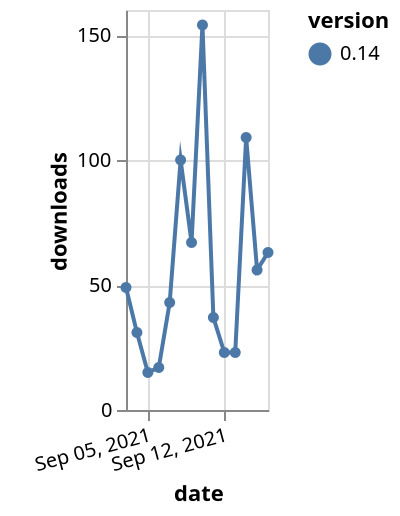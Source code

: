 {"$schema": "https://vega.github.io/schema/vega-lite/v5.json", "description": "A simple bar chart with embedded data.", "data": {"values": [{"date": "2021-09-03", "total": 78596, "delta": 49, "version": "0.14"}, {"date": "2021-09-04", "total": 78627, "delta": 31, "version": "0.14"}, {"date": "2021-09-05", "total": 78642, "delta": 15, "version": "0.14"}, {"date": "2021-09-06", "total": 78659, "delta": 17, "version": "0.14"}, {"date": "2021-09-07", "total": 78702, "delta": 43, "version": "0.14"}, {"date": "2021-09-08", "total": 78802, "delta": 100, "version": "0.14"}, {"date": "2021-09-09", "total": 78869, "delta": 67, "version": "0.14"}, {"date": "2021-09-10", "total": 79023, "delta": 154, "version": "0.14"}, {"date": "2021-09-11", "total": 79060, "delta": 37, "version": "0.14"}, {"date": "2021-09-12", "total": 79083, "delta": 23, "version": "0.14"}, {"date": "2021-09-13", "total": 79106, "delta": 23, "version": "0.14"}, {"date": "2021-09-14", "total": 79215, "delta": 109, "version": "0.14"}, {"date": "2021-09-15", "total": 79271, "delta": 56, "version": "0.14"}, {"date": "2021-09-16", "total": 79334, "delta": 63, "version": "0.14"}]}, "width": "container", "mark": {"type": "line", "point": {"filled": true}}, "encoding": {"x": {"field": "date", "type": "temporal", "timeUnit": "yearmonthdate", "title": "date", "axis": {"labelAngle": -15}}, "y": {"field": "delta", "type": "quantitative", "title": "downloads"}, "color": {"field": "version", "type": "nominal"}, "tooltip": {"field": "delta"}}}